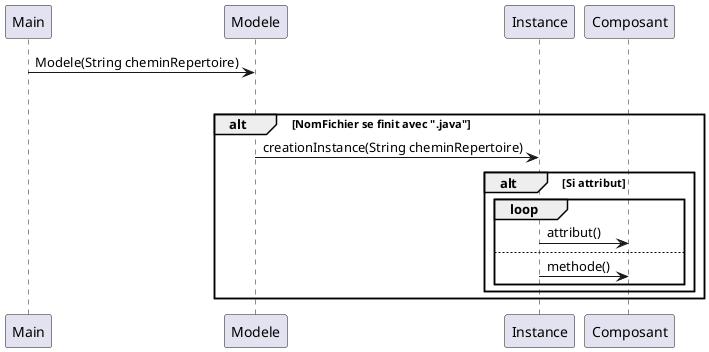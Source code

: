 @startuml
'https://plantuml.com/sequence-diagram

participant Main
participant Modele
participant Instance
participant Composant



 Main -> Modele: Modele(String cheminRepertoire)

loop Instance instance : List<Fichier>
alt NomFichier se finit avec ".java"
Modele->Instance:creationInstance(String cheminRepertoire)
alt Si attribut
loop
Instance->Composant:attribut()
else
Instance->Composant:methode()
end
end
end
@enduml